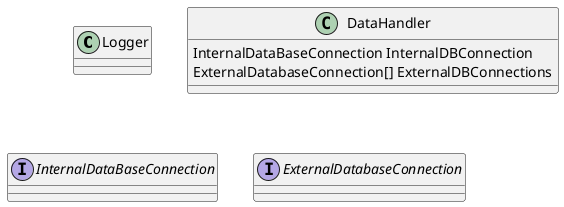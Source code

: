@startuml 




class Logger{

}

class DataHandler{
    
InternalDataBaseConnection InternalDBConnection
ExternalDatabaseConnection[] ExternalDBConnections

}

Interface InternalDataBaseConnection
Interface ExternalDatabaseConnection

@enduml